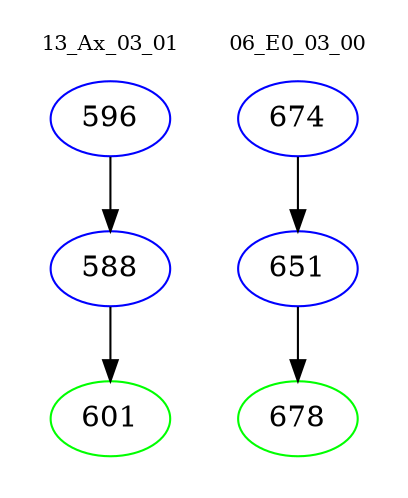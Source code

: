 digraph{
subgraph cluster_0 {
color = white
label = "13_Ax_03_01";
fontsize=10;
T0_596 [label="596", color="blue"]
T0_596 -> T0_588 [color="black"]
T0_588 [label="588", color="blue"]
T0_588 -> T0_601 [color="black"]
T0_601 [label="601", color="green"]
}
subgraph cluster_1 {
color = white
label = "06_E0_03_00";
fontsize=10;
T1_674 [label="674", color="blue"]
T1_674 -> T1_651 [color="black"]
T1_651 [label="651", color="blue"]
T1_651 -> T1_678 [color="black"]
T1_678 [label="678", color="green"]
}
}
